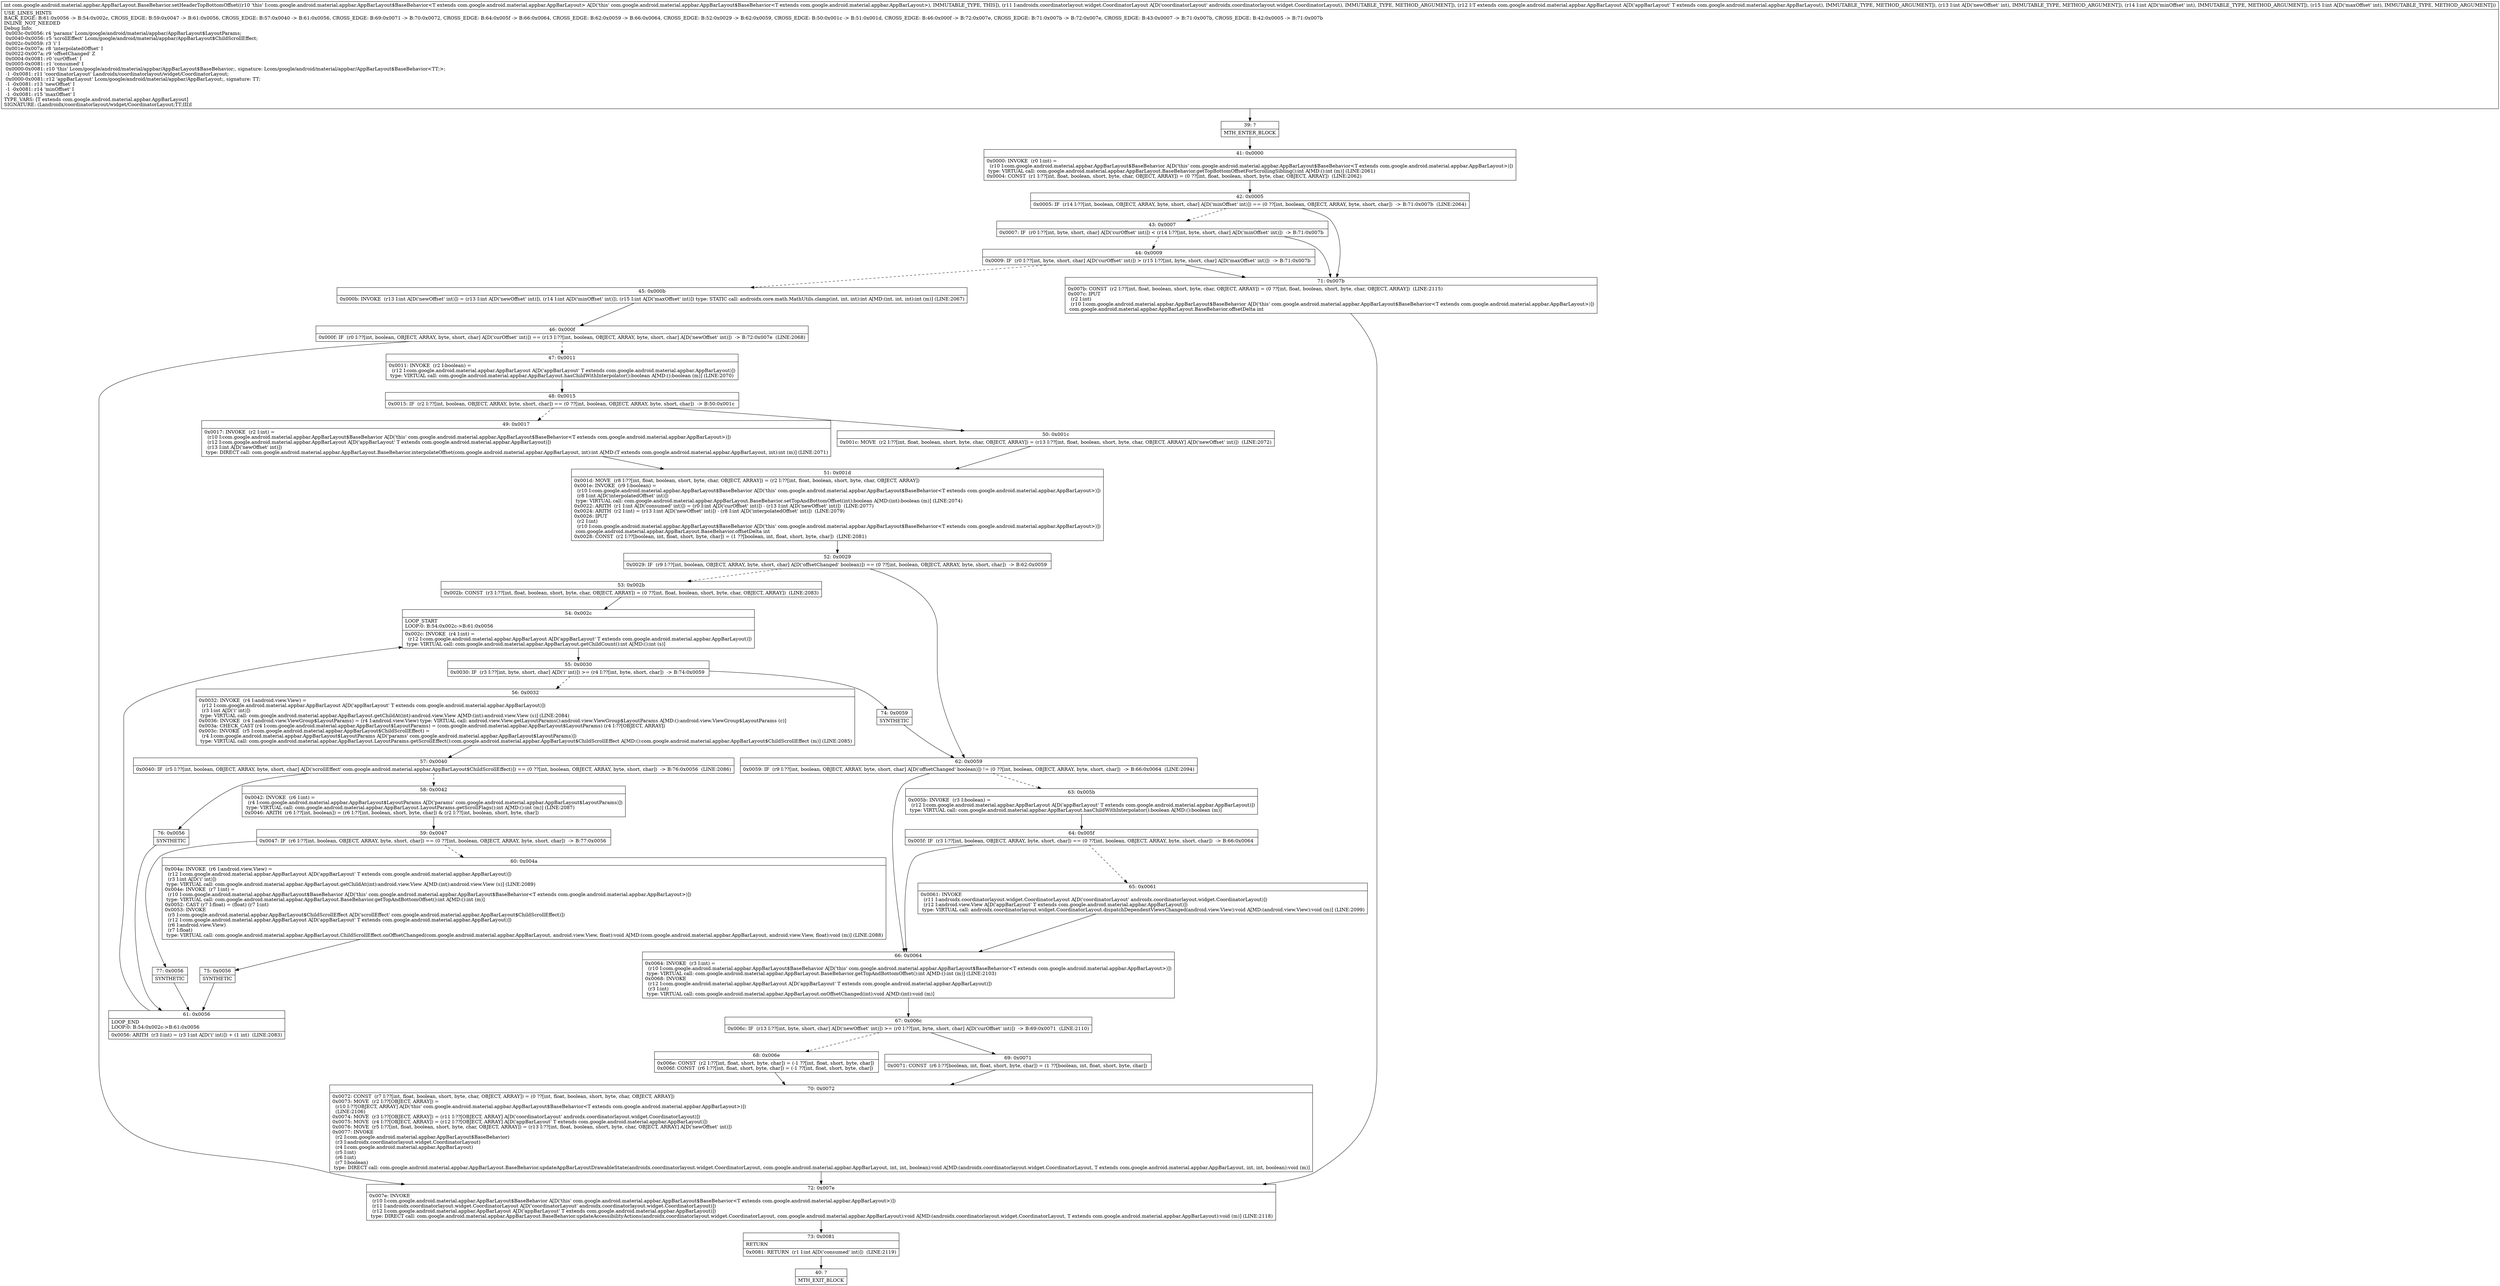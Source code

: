 digraph "CFG forcom.google.android.material.appbar.AppBarLayout.BaseBehavior.setHeaderTopBottomOffset(Landroidx\/coordinatorlayout\/widget\/CoordinatorLayout;Lcom\/google\/android\/material\/appbar\/AppBarLayout;III)I" {
Node_39 [shape=record,label="{39\:\ ?|MTH_ENTER_BLOCK\l}"];
Node_41 [shape=record,label="{41\:\ 0x0000|0x0000: INVOKE  (r0 I:int) = \l  (r10 I:com.google.android.material.appbar.AppBarLayout$BaseBehavior A[D('this' com.google.android.material.appbar.AppBarLayout$BaseBehavior\<T extends com.google.android.material.appbar.AppBarLayout\>)])\l type: VIRTUAL call: com.google.android.material.appbar.AppBarLayout.BaseBehavior.getTopBottomOffsetForScrollingSibling():int A[MD:():int (m)] (LINE:2061)\l0x0004: CONST  (r1 I:??[int, float, boolean, short, byte, char, OBJECT, ARRAY]) = (0 ??[int, float, boolean, short, byte, char, OBJECT, ARRAY])  (LINE:2062)\l}"];
Node_42 [shape=record,label="{42\:\ 0x0005|0x0005: IF  (r14 I:??[int, boolean, OBJECT, ARRAY, byte, short, char] A[D('minOffset' int)]) == (0 ??[int, boolean, OBJECT, ARRAY, byte, short, char])  \-\> B:71:0x007b  (LINE:2064)\l}"];
Node_43 [shape=record,label="{43\:\ 0x0007|0x0007: IF  (r0 I:??[int, byte, short, char] A[D('curOffset' int)]) \< (r14 I:??[int, byte, short, char] A[D('minOffset' int)])  \-\> B:71:0x007b \l}"];
Node_44 [shape=record,label="{44\:\ 0x0009|0x0009: IF  (r0 I:??[int, byte, short, char] A[D('curOffset' int)]) \> (r15 I:??[int, byte, short, char] A[D('maxOffset' int)])  \-\> B:71:0x007b \l}"];
Node_45 [shape=record,label="{45\:\ 0x000b|0x000b: INVOKE  (r13 I:int A[D('newOffset' int)]) = (r13 I:int A[D('newOffset' int)]), (r14 I:int A[D('minOffset' int)]), (r15 I:int A[D('maxOffset' int)]) type: STATIC call: androidx.core.math.MathUtils.clamp(int, int, int):int A[MD:(int, int, int):int (m)] (LINE:2067)\l}"];
Node_46 [shape=record,label="{46\:\ 0x000f|0x000f: IF  (r0 I:??[int, boolean, OBJECT, ARRAY, byte, short, char] A[D('curOffset' int)]) == (r13 I:??[int, boolean, OBJECT, ARRAY, byte, short, char] A[D('newOffset' int)])  \-\> B:72:0x007e  (LINE:2068)\l}"];
Node_47 [shape=record,label="{47\:\ 0x0011|0x0011: INVOKE  (r2 I:boolean) = \l  (r12 I:com.google.android.material.appbar.AppBarLayout A[D('appBarLayout' T extends com.google.android.material.appbar.AppBarLayout)])\l type: VIRTUAL call: com.google.android.material.appbar.AppBarLayout.hasChildWithInterpolator():boolean A[MD:():boolean (m)] (LINE:2070)\l}"];
Node_48 [shape=record,label="{48\:\ 0x0015|0x0015: IF  (r2 I:??[int, boolean, OBJECT, ARRAY, byte, short, char]) == (0 ??[int, boolean, OBJECT, ARRAY, byte, short, char])  \-\> B:50:0x001c \l}"];
Node_49 [shape=record,label="{49\:\ 0x0017|0x0017: INVOKE  (r2 I:int) = \l  (r10 I:com.google.android.material.appbar.AppBarLayout$BaseBehavior A[D('this' com.google.android.material.appbar.AppBarLayout$BaseBehavior\<T extends com.google.android.material.appbar.AppBarLayout\>)])\l  (r12 I:com.google.android.material.appbar.AppBarLayout A[D('appBarLayout' T extends com.google.android.material.appbar.AppBarLayout)])\l  (r13 I:int A[D('newOffset' int)])\l type: DIRECT call: com.google.android.material.appbar.AppBarLayout.BaseBehavior.interpolateOffset(com.google.android.material.appbar.AppBarLayout, int):int A[MD:(T extends com.google.android.material.appbar.AppBarLayout, int):int (m)] (LINE:2071)\l}"];
Node_51 [shape=record,label="{51\:\ 0x001d|0x001d: MOVE  (r8 I:??[int, float, boolean, short, byte, char, OBJECT, ARRAY]) = (r2 I:??[int, float, boolean, short, byte, char, OBJECT, ARRAY]) \l0x001e: INVOKE  (r9 I:boolean) = \l  (r10 I:com.google.android.material.appbar.AppBarLayout$BaseBehavior A[D('this' com.google.android.material.appbar.AppBarLayout$BaseBehavior\<T extends com.google.android.material.appbar.AppBarLayout\>)])\l  (r8 I:int A[D('interpolatedOffset' int)])\l type: VIRTUAL call: com.google.android.material.appbar.AppBarLayout.BaseBehavior.setTopAndBottomOffset(int):boolean A[MD:(int):boolean (m)] (LINE:2074)\l0x0022: ARITH  (r1 I:int A[D('consumed' int)]) = (r0 I:int A[D('curOffset' int)]) \- (r13 I:int A[D('newOffset' int)])  (LINE:2077)\l0x0024: ARITH  (r2 I:int) = (r13 I:int A[D('newOffset' int)]) \- (r8 I:int A[D('interpolatedOffset' int)])  (LINE:2079)\l0x0026: IPUT  \l  (r2 I:int)\l  (r10 I:com.google.android.material.appbar.AppBarLayout$BaseBehavior A[D('this' com.google.android.material.appbar.AppBarLayout$BaseBehavior\<T extends com.google.android.material.appbar.AppBarLayout\>)])\l com.google.android.material.appbar.AppBarLayout.BaseBehavior.offsetDelta int \l0x0028: CONST  (r2 I:??[boolean, int, float, short, byte, char]) = (1 ??[boolean, int, float, short, byte, char])  (LINE:2081)\l}"];
Node_52 [shape=record,label="{52\:\ 0x0029|0x0029: IF  (r9 I:??[int, boolean, OBJECT, ARRAY, byte, short, char] A[D('offsetChanged' boolean)]) == (0 ??[int, boolean, OBJECT, ARRAY, byte, short, char])  \-\> B:62:0x0059 \l}"];
Node_53 [shape=record,label="{53\:\ 0x002b|0x002b: CONST  (r3 I:??[int, float, boolean, short, byte, char, OBJECT, ARRAY]) = (0 ??[int, float, boolean, short, byte, char, OBJECT, ARRAY])  (LINE:2083)\l}"];
Node_54 [shape=record,label="{54\:\ 0x002c|LOOP_START\lLOOP:0: B:54:0x002c\-\>B:61:0x0056\l|0x002c: INVOKE  (r4 I:int) = \l  (r12 I:com.google.android.material.appbar.AppBarLayout A[D('appBarLayout' T extends com.google.android.material.appbar.AppBarLayout)])\l type: VIRTUAL call: com.google.android.material.appbar.AppBarLayout.getChildCount():int A[MD:():int (s)]\l}"];
Node_55 [shape=record,label="{55\:\ 0x0030|0x0030: IF  (r3 I:??[int, byte, short, char] A[D('i' int)]) \>= (r4 I:??[int, byte, short, char])  \-\> B:74:0x0059 \l}"];
Node_56 [shape=record,label="{56\:\ 0x0032|0x0032: INVOKE  (r4 I:android.view.View) = \l  (r12 I:com.google.android.material.appbar.AppBarLayout A[D('appBarLayout' T extends com.google.android.material.appbar.AppBarLayout)])\l  (r3 I:int A[D('i' int)])\l type: VIRTUAL call: com.google.android.material.appbar.AppBarLayout.getChildAt(int):android.view.View A[MD:(int):android.view.View (s)] (LINE:2084)\l0x0036: INVOKE  (r4 I:android.view.ViewGroup$LayoutParams) = (r4 I:android.view.View) type: VIRTUAL call: android.view.View.getLayoutParams():android.view.ViewGroup$LayoutParams A[MD:():android.view.ViewGroup$LayoutParams (c)]\l0x003a: CHECK_CAST (r4 I:com.google.android.material.appbar.AppBarLayout$LayoutParams) = (com.google.android.material.appbar.AppBarLayout$LayoutParams) (r4 I:??[OBJECT, ARRAY]) \l0x003c: INVOKE  (r5 I:com.google.android.material.appbar.AppBarLayout$ChildScrollEffect) = \l  (r4 I:com.google.android.material.appbar.AppBarLayout$LayoutParams A[D('params' com.google.android.material.appbar.AppBarLayout$LayoutParams)])\l type: VIRTUAL call: com.google.android.material.appbar.AppBarLayout.LayoutParams.getScrollEffect():com.google.android.material.appbar.AppBarLayout$ChildScrollEffect A[MD:():com.google.android.material.appbar.AppBarLayout$ChildScrollEffect (m)] (LINE:2085)\l}"];
Node_57 [shape=record,label="{57\:\ 0x0040|0x0040: IF  (r5 I:??[int, boolean, OBJECT, ARRAY, byte, short, char] A[D('scrollEffect' com.google.android.material.appbar.AppBarLayout$ChildScrollEffect)]) == (0 ??[int, boolean, OBJECT, ARRAY, byte, short, char])  \-\> B:76:0x0056  (LINE:2086)\l}"];
Node_58 [shape=record,label="{58\:\ 0x0042|0x0042: INVOKE  (r6 I:int) = \l  (r4 I:com.google.android.material.appbar.AppBarLayout$LayoutParams A[D('params' com.google.android.material.appbar.AppBarLayout$LayoutParams)])\l type: VIRTUAL call: com.google.android.material.appbar.AppBarLayout.LayoutParams.getScrollFlags():int A[MD:():int (m)] (LINE:2087)\l0x0046: ARITH  (r6 I:??[int, boolean]) = (r6 I:??[int, boolean, short, byte, char]) & (r2 I:??[int, boolean, short, byte, char]) \l}"];
Node_59 [shape=record,label="{59\:\ 0x0047|0x0047: IF  (r6 I:??[int, boolean, OBJECT, ARRAY, byte, short, char]) == (0 ??[int, boolean, OBJECT, ARRAY, byte, short, char])  \-\> B:77:0x0056 \l}"];
Node_60 [shape=record,label="{60\:\ 0x004a|0x004a: INVOKE  (r6 I:android.view.View) = \l  (r12 I:com.google.android.material.appbar.AppBarLayout A[D('appBarLayout' T extends com.google.android.material.appbar.AppBarLayout)])\l  (r3 I:int A[D('i' int)])\l type: VIRTUAL call: com.google.android.material.appbar.AppBarLayout.getChildAt(int):android.view.View A[MD:(int):android.view.View (s)] (LINE:2089)\l0x004e: INVOKE  (r7 I:int) = \l  (r10 I:com.google.android.material.appbar.AppBarLayout$BaseBehavior A[D('this' com.google.android.material.appbar.AppBarLayout$BaseBehavior\<T extends com.google.android.material.appbar.AppBarLayout\>)])\l type: VIRTUAL call: com.google.android.material.appbar.AppBarLayout.BaseBehavior.getTopAndBottomOffset():int A[MD:():int (m)]\l0x0052: CAST (r7 I:float) = (float) (r7 I:int) \l0x0053: INVOKE  \l  (r5 I:com.google.android.material.appbar.AppBarLayout$ChildScrollEffect A[D('scrollEffect' com.google.android.material.appbar.AppBarLayout$ChildScrollEffect)])\l  (r12 I:com.google.android.material.appbar.AppBarLayout A[D('appBarLayout' T extends com.google.android.material.appbar.AppBarLayout)])\l  (r6 I:android.view.View)\l  (r7 I:float)\l type: VIRTUAL call: com.google.android.material.appbar.AppBarLayout.ChildScrollEffect.onOffsetChanged(com.google.android.material.appbar.AppBarLayout, android.view.View, float):void A[MD:(com.google.android.material.appbar.AppBarLayout, android.view.View, float):void (m)] (LINE:2088)\l}"];
Node_75 [shape=record,label="{75\:\ 0x0056|SYNTHETIC\l}"];
Node_61 [shape=record,label="{61\:\ 0x0056|LOOP_END\lLOOP:0: B:54:0x002c\-\>B:61:0x0056\l|0x0056: ARITH  (r3 I:int) = (r3 I:int A[D('i' int)]) + (1 int)  (LINE:2083)\l}"];
Node_77 [shape=record,label="{77\:\ 0x0056|SYNTHETIC\l}"];
Node_76 [shape=record,label="{76\:\ 0x0056|SYNTHETIC\l}"];
Node_74 [shape=record,label="{74\:\ 0x0059|SYNTHETIC\l}"];
Node_62 [shape=record,label="{62\:\ 0x0059|0x0059: IF  (r9 I:??[int, boolean, OBJECT, ARRAY, byte, short, char] A[D('offsetChanged' boolean)]) != (0 ??[int, boolean, OBJECT, ARRAY, byte, short, char])  \-\> B:66:0x0064  (LINE:2094)\l}"];
Node_63 [shape=record,label="{63\:\ 0x005b|0x005b: INVOKE  (r3 I:boolean) = \l  (r12 I:com.google.android.material.appbar.AppBarLayout A[D('appBarLayout' T extends com.google.android.material.appbar.AppBarLayout)])\l type: VIRTUAL call: com.google.android.material.appbar.AppBarLayout.hasChildWithInterpolator():boolean A[MD:():boolean (m)]\l}"];
Node_64 [shape=record,label="{64\:\ 0x005f|0x005f: IF  (r3 I:??[int, boolean, OBJECT, ARRAY, byte, short, char]) == (0 ??[int, boolean, OBJECT, ARRAY, byte, short, char])  \-\> B:66:0x0064 \l}"];
Node_65 [shape=record,label="{65\:\ 0x0061|0x0061: INVOKE  \l  (r11 I:androidx.coordinatorlayout.widget.CoordinatorLayout A[D('coordinatorLayout' androidx.coordinatorlayout.widget.CoordinatorLayout)])\l  (r12 I:android.view.View A[D('appBarLayout' T extends com.google.android.material.appbar.AppBarLayout)])\l type: VIRTUAL call: androidx.coordinatorlayout.widget.CoordinatorLayout.dispatchDependentViewsChanged(android.view.View):void A[MD:(android.view.View):void (m)] (LINE:2099)\l}"];
Node_66 [shape=record,label="{66\:\ 0x0064|0x0064: INVOKE  (r3 I:int) = \l  (r10 I:com.google.android.material.appbar.AppBarLayout$BaseBehavior A[D('this' com.google.android.material.appbar.AppBarLayout$BaseBehavior\<T extends com.google.android.material.appbar.AppBarLayout\>)])\l type: VIRTUAL call: com.google.android.material.appbar.AppBarLayout.BaseBehavior.getTopAndBottomOffset():int A[MD:():int (m)] (LINE:2103)\l0x0068: INVOKE  \l  (r12 I:com.google.android.material.appbar.AppBarLayout A[D('appBarLayout' T extends com.google.android.material.appbar.AppBarLayout)])\l  (r3 I:int)\l type: VIRTUAL call: com.google.android.material.appbar.AppBarLayout.onOffsetChanged(int):void A[MD:(int):void (m)]\l}"];
Node_67 [shape=record,label="{67\:\ 0x006c|0x006c: IF  (r13 I:??[int, byte, short, char] A[D('newOffset' int)]) \>= (r0 I:??[int, byte, short, char] A[D('curOffset' int)])  \-\> B:69:0x0071  (LINE:2110)\l}"];
Node_68 [shape=record,label="{68\:\ 0x006e|0x006e: CONST  (r2 I:??[int, float, short, byte, char]) = (\-1 ??[int, float, short, byte, char]) \l0x006f: CONST  (r6 I:??[int, float, short, byte, char]) = (\-1 ??[int, float, short, byte, char]) \l}"];
Node_70 [shape=record,label="{70\:\ 0x0072|0x0072: CONST  (r7 I:??[int, float, boolean, short, byte, char, OBJECT, ARRAY]) = (0 ??[int, float, boolean, short, byte, char, OBJECT, ARRAY]) \l0x0073: MOVE  (r2 I:??[OBJECT, ARRAY]) = \l  (r10 I:??[OBJECT, ARRAY] A[D('this' com.google.android.material.appbar.AppBarLayout$BaseBehavior\<T extends com.google.android.material.appbar.AppBarLayout\>)])\l  (LINE:2106)\l0x0074: MOVE  (r3 I:??[OBJECT, ARRAY]) = (r11 I:??[OBJECT, ARRAY] A[D('coordinatorLayout' androidx.coordinatorlayout.widget.CoordinatorLayout)]) \l0x0075: MOVE  (r4 I:??[OBJECT, ARRAY]) = (r12 I:??[OBJECT, ARRAY] A[D('appBarLayout' T extends com.google.android.material.appbar.AppBarLayout)]) \l0x0076: MOVE  (r5 I:??[int, float, boolean, short, byte, char, OBJECT, ARRAY]) = (r13 I:??[int, float, boolean, short, byte, char, OBJECT, ARRAY] A[D('newOffset' int)]) \l0x0077: INVOKE  \l  (r2 I:com.google.android.material.appbar.AppBarLayout$BaseBehavior)\l  (r3 I:androidx.coordinatorlayout.widget.CoordinatorLayout)\l  (r4 I:com.google.android.material.appbar.AppBarLayout)\l  (r5 I:int)\l  (r6 I:int)\l  (r7 I:boolean)\l type: DIRECT call: com.google.android.material.appbar.AppBarLayout.BaseBehavior.updateAppBarLayoutDrawableState(androidx.coordinatorlayout.widget.CoordinatorLayout, com.google.android.material.appbar.AppBarLayout, int, int, boolean):void A[MD:(androidx.coordinatorlayout.widget.CoordinatorLayout, T extends com.google.android.material.appbar.AppBarLayout, int, int, boolean):void (m)]\l}"];
Node_69 [shape=record,label="{69\:\ 0x0071|0x0071: CONST  (r6 I:??[boolean, int, float, short, byte, char]) = (1 ??[boolean, int, float, short, byte, char]) \l}"];
Node_50 [shape=record,label="{50\:\ 0x001c|0x001c: MOVE  (r2 I:??[int, float, boolean, short, byte, char, OBJECT, ARRAY]) = (r13 I:??[int, float, boolean, short, byte, char, OBJECT, ARRAY] A[D('newOffset' int)])  (LINE:2072)\l}"];
Node_72 [shape=record,label="{72\:\ 0x007e|0x007e: INVOKE  \l  (r10 I:com.google.android.material.appbar.AppBarLayout$BaseBehavior A[D('this' com.google.android.material.appbar.AppBarLayout$BaseBehavior\<T extends com.google.android.material.appbar.AppBarLayout\>)])\l  (r11 I:androidx.coordinatorlayout.widget.CoordinatorLayout A[D('coordinatorLayout' androidx.coordinatorlayout.widget.CoordinatorLayout)])\l  (r12 I:com.google.android.material.appbar.AppBarLayout A[D('appBarLayout' T extends com.google.android.material.appbar.AppBarLayout)])\l type: DIRECT call: com.google.android.material.appbar.AppBarLayout.BaseBehavior.updateAccessibilityActions(androidx.coordinatorlayout.widget.CoordinatorLayout, com.google.android.material.appbar.AppBarLayout):void A[MD:(androidx.coordinatorlayout.widget.CoordinatorLayout, T extends com.google.android.material.appbar.AppBarLayout):void (m)] (LINE:2118)\l}"];
Node_73 [shape=record,label="{73\:\ 0x0081|RETURN\l|0x0081: RETURN  (r1 I:int A[D('consumed' int)])  (LINE:2119)\l}"];
Node_40 [shape=record,label="{40\:\ ?|MTH_EXIT_BLOCK\l}"];
Node_71 [shape=record,label="{71\:\ 0x007b|0x007b: CONST  (r2 I:??[int, float, boolean, short, byte, char, OBJECT, ARRAY]) = (0 ??[int, float, boolean, short, byte, char, OBJECT, ARRAY])  (LINE:2115)\l0x007c: IPUT  \l  (r2 I:int)\l  (r10 I:com.google.android.material.appbar.AppBarLayout$BaseBehavior A[D('this' com.google.android.material.appbar.AppBarLayout$BaseBehavior\<T extends com.google.android.material.appbar.AppBarLayout\>)])\l com.google.android.material.appbar.AppBarLayout.BaseBehavior.offsetDelta int \l}"];
MethodNode[shape=record,label="{int com.google.android.material.appbar.AppBarLayout.BaseBehavior.setHeaderTopBottomOffset((r10 'this' I:com.google.android.material.appbar.AppBarLayout$BaseBehavior\<T extends com.google.android.material.appbar.AppBarLayout\> A[D('this' com.google.android.material.appbar.AppBarLayout$BaseBehavior\<T extends com.google.android.material.appbar.AppBarLayout\>), IMMUTABLE_TYPE, THIS]), (r11 I:androidx.coordinatorlayout.widget.CoordinatorLayout A[D('coordinatorLayout' androidx.coordinatorlayout.widget.CoordinatorLayout), IMMUTABLE_TYPE, METHOD_ARGUMENT]), (r12 I:T extends com.google.android.material.appbar.AppBarLayout A[D('appBarLayout' T extends com.google.android.material.appbar.AppBarLayout), IMMUTABLE_TYPE, METHOD_ARGUMENT]), (r13 I:int A[D('newOffset' int), IMMUTABLE_TYPE, METHOD_ARGUMENT]), (r14 I:int A[D('minOffset' int), IMMUTABLE_TYPE, METHOD_ARGUMENT]), (r15 I:int A[D('maxOffset' int), IMMUTABLE_TYPE, METHOD_ARGUMENT]))  | USE_LINES_HINTS\lBACK_EDGE: B:61:0x0056 \-\> B:54:0x002c, CROSS_EDGE: B:59:0x0047 \-\> B:61:0x0056, CROSS_EDGE: B:57:0x0040 \-\> B:61:0x0056, CROSS_EDGE: B:69:0x0071 \-\> B:70:0x0072, CROSS_EDGE: B:64:0x005f \-\> B:66:0x0064, CROSS_EDGE: B:62:0x0059 \-\> B:66:0x0064, CROSS_EDGE: B:52:0x0029 \-\> B:62:0x0059, CROSS_EDGE: B:50:0x001c \-\> B:51:0x001d, CROSS_EDGE: B:46:0x000f \-\> B:72:0x007e, CROSS_EDGE: B:71:0x007b \-\> B:72:0x007e, CROSS_EDGE: B:43:0x0007 \-\> B:71:0x007b, CROSS_EDGE: B:42:0x0005 \-\> B:71:0x007b\lINLINE_NOT_NEEDED\lDebug Info:\l  0x003c\-0x0056: r4 'params' Lcom\/google\/android\/material\/appbar\/AppBarLayout$LayoutParams;\l  0x0040\-0x0056: r5 'scrollEffect' Lcom\/google\/android\/material\/appbar\/AppBarLayout$ChildScrollEffect;\l  0x002c\-0x0059: r3 'i' I\l  0x001e\-0x007a: r8 'interpolatedOffset' I\l  0x0022\-0x007a: r9 'offsetChanged' Z\l  0x0004\-0x0081: r0 'curOffset' I\l  0x0005\-0x0081: r1 'consumed' I\l  0x0000\-0x0081: r10 'this' Lcom\/google\/android\/material\/appbar\/AppBarLayout$BaseBehavior;, signature: Lcom\/google\/android\/material\/appbar\/AppBarLayout$BaseBehavior\<TT;\>;\l  \-1 \-0x0081: r11 'coordinatorLayout' Landroidx\/coordinatorlayout\/widget\/CoordinatorLayout;\l  0x0000\-0x0081: r12 'appBarLayout' Lcom\/google\/android\/material\/appbar\/AppBarLayout;, signature: TT;\l  \-1 \-0x0081: r13 'newOffset' I\l  \-1 \-0x0081: r14 'minOffset' I\l  \-1 \-0x0081: r15 'maxOffset' I\lTYPE_VARS: [T extends com.google.android.material.appbar.AppBarLayout]\lSIGNATURE: (Landroidx\/coordinatorlayout\/widget\/CoordinatorLayout;TT;III)I\l}"];
MethodNode -> Node_39;Node_39 -> Node_41;
Node_41 -> Node_42;
Node_42 -> Node_43[style=dashed];
Node_42 -> Node_71;
Node_43 -> Node_44[style=dashed];
Node_43 -> Node_71;
Node_44 -> Node_45[style=dashed];
Node_44 -> Node_71;
Node_45 -> Node_46;
Node_46 -> Node_47[style=dashed];
Node_46 -> Node_72;
Node_47 -> Node_48;
Node_48 -> Node_49[style=dashed];
Node_48 -> Node_50;
Node_49 -> Node_51;
Node_51 -> Node_52;
Node_52 -> Node_53[style=dashed];
Node_52 -> Node_62;
Node_53 -> Node_54;
Node_54 -> Node_55;
Node_55 -> Node_56[style=dashed];
Node_55 -> Node_74;
Node_56 -> Node_57;
Node_57 -> Node_58[style=dashed];
Node_57 -> Node_76;
Node_58 -> Node_59;
Node_59 -> Node_60[style=dashed];
Node_59 -> Node_77;
Node_60 -> Node_75;
Node_75 -> Node_61;
Node_61 -> Node_54;
Node_77 -> Node_61;
Node_76 -> Node_61;
Node_74 -> Node_62;
Node_62 -> Node_63[style=dashed];
Node_62 -> Node_66;
Node_63 -> Node_64;
Node_64 -> Node_65[style=dashed];
Node_64 -> Node_66;
Node_65 -> Node_66;
Node_66 -> Node_67;
Node_67 -> Node_68[style=dashed];
Node_67 -> Node_69;
Node_68 -> Node_70;
Node_70 -> Node_72;
Node_69 -> Node_70;
Node_50 -> Node_51;
Node_72 -> Node_73;
Node_73 -> Node_40;
Node_71 -> Node_72;
}

